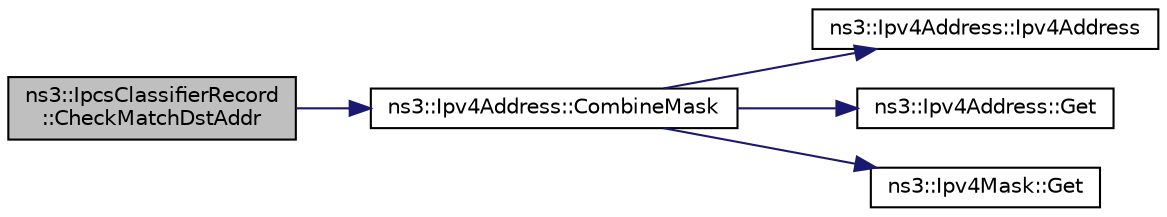 digraph "ns3::IpcsClassifierRecord::CheckMatchDstAddr"
{
 // LATEX_PDF_SIZE
  edge [fontname="Helvetica",fontsize="10",labelfontname="Helvetica",labelfontsize="10"];
  node [fontname="Helvetica",fontsize="10",shape=record];
  rankdir="LR";
  Node1 [label="ns3::IpcsClassifierRecord\l::CheckMatchDstAddr",height=0.2,width=0.4,color="black", fillcolor="grey75", style="filled", fontcolor="black",tooltip="Check match destination address function."];
  Node1 -> Node2 [color="midnightblue",fontsize="10",style="solid",fontname="Helvetica"];
  Node2 [label="ns3::Ipv4Address::CombineMask",height=0.2,width=0.4,color="black", fillcolor="white", style="filled",URL="$classns3_1_1_ipv4_address.html#adfdc8899f368a102d7286f7110866d57",tooltip="Combine this address with a network mask."];
  Node2 -> Node3 [color="midnightblue",fontsize="10",style="solid",fontname="Helvetica"];
  Node3 [label="ns3::Ipv4Address::Ipv4Address",height=0.2,width=0.4,color="black", fillcolor="white", style="filled",URL="$classns3_1_1_ipv4_address.html#aaabb51dd481f4b6908afd72affc49b20",tooltip=" "];
  Node2 -> Node4 [color="midnightblue",fontsize="10",style="solid",fontname="Helvetica"];
  Node4 [label="ns3::Ipv4Address::Get",height=0.2,width=0.4,color="black", fillcolor="white", style="filled",URL="$classns3_1_1_ipv4_address.html#a154da9b1ff6eb451dc4840613fe43e73",tooltip="Get the host-order 32-bit IP address."];
  Node2 -> Node5 [color="midnightblue",fontsize="10",style="solid",fontname="Helvetica"];
  Node5 [label="ns3::Ipv4Mask::Get",height=0.2,width=0.4,color="black", fillcolor="white", style="filled",URL="$classns3_1_1_ipv4_mask.html#af0e131a08c4b0c983e92568fd4b23712",tooltip="Get the host-order 32-bit IP mask."];
}
